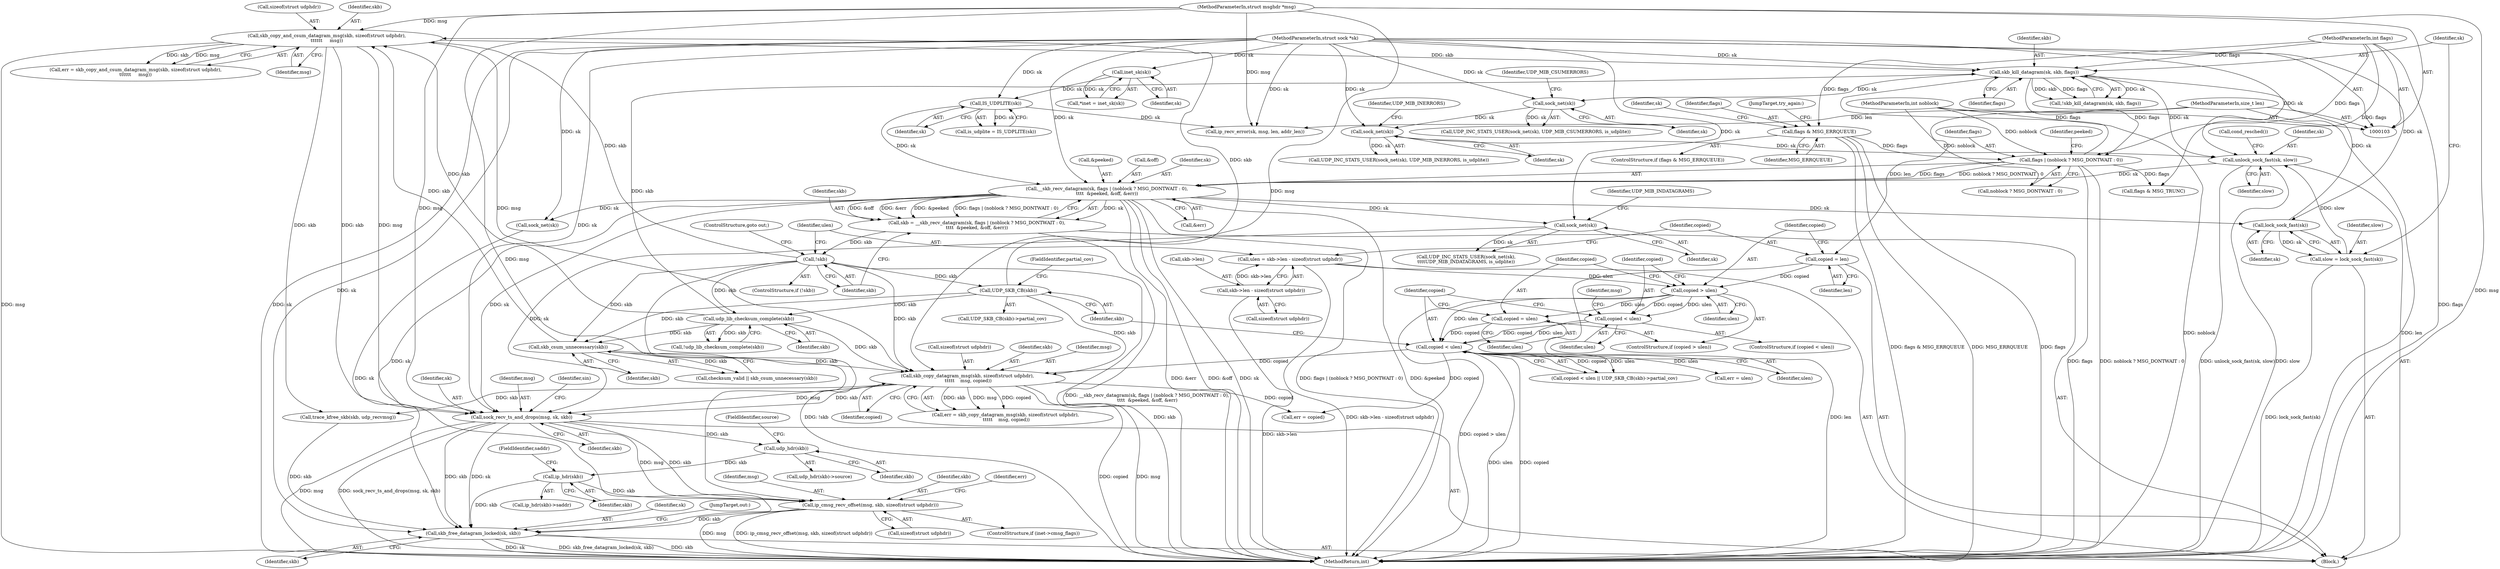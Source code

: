 digraph "0_linux_197c949e7798fbf28cfadc69d9ca0c2abbf93191@API" {
"1000320" [label="(Call,ip_cmsg_recv_offset(msg, skb, sizeof(struct udphdr)))"];
"1000271" [label="(Call,sock_recv_ts_and_drops(msg, sk, skb))"];
"1000230" [label="(Call,skb_copy_and_csum_datagram_msg(skb, sizeof(struct udphdr),\n\t\t\t\t\t\t     msg))"];
"1000163" [label="(Call,!skb)"];
"1000146" [label="(Call,skb = __skb_recv_datagram(sk, flags | (noblock ? MSG_DONTWAIT : 0),\n\t\t\t\t  &peeked, &off, &err))"];
"1000148" [label="(Call,__skb_recv_datagram(sk, flags | (noblock ? MSG_DONTWAIT : 0),\n\t\t\t\t  &peeked, &off, &err))"];
"1000364" [label="(Call,unlock_sock_fast(sk, slow))"];
"1000360" [label="(Call,sock_net(sk))"];
"1000355" [label="(Call,sock_net(sk))"];
"1000349" [label="(Call,skb_kill_datagram(sk, skb, flags))"];
"1000345" [label="(Call,lock_sock_fast(sk))"];
"1000104" [label="(MethodParameterIn,struct sock *sk)"];
"1000207" [label="(Call,udp_lib_checksum_complete(skb))"];
"1000200" [label="(Call,UDP_SKB_CB(skb))"];
"1000150" [label="(Call,flags | (noblock ? MSG_DONTWAIT : 0))"];
"1000136" [label="(Call,flags & MSG_ERRQUEUE)"];
"1000108" [label="(MethodParameterIn,int flags)"];
"1000107" [label="(MethodParameterIn,int noblock)"];
"1000343" [label="(Call,slow = lock_sock_fast(sk))"];
"1000128" [label="(Call,IS_UDPLITE(sk))"];
"1000114" [label="(Call,inet_sk(sk))"];
"1000216" [label="(Call,skb_csum_unnecessary(skb))"];
"1000105" [label="(MethodParameterIn,struct msghdr *msg)"];
"1000220" [label="(Call,skb_copy_datagram_msg(skb, sizeof(struct udphdr),\n \t\t\t\t\t    msg, copied))"];
"1000196" [label="(Call,copied < ulen)"];
"1000181" [label="(Call,copied = ulen)"];
"1000178" [label="(Call,copied > ulen)"];
"1000174" [label="(Call,copied = len)"];
"1000106" [label="(MethodParameterIn,size_t len)"];
"1000166" [label="(Call,ulen = skb->len - sizeof(struct udphdr))"];
"1000168" [label="(Call,skb->len - sizeof(struct udphdr))"];
"1000186" [label="(Call,copied < ulen)"];
"1000267" [label="(Call,sock_net(sk))"];
"1000298" [label="(Call,ip_hdr(skb))"];
"1000288" [label="(Call,udp_hdr(skb))"];
"1000336" [label="(Call,skb_free_datagram_locked(sk, skb))"];
"1000175" [label="(Identifier,copied)"];
"1000354" [label="(Call,UDP_INC_STATS_USER(sock_net(sk), UDP_MIB_CSUMERRORS, is_udplite))"];
"1000195" [label="(Call,copied < ulen || UDP_SKB_CB(skb)->partial_cov)"];
"1000228" [label="(Call,err = skb_copy_and_csum_datagram_msg(skb, sizeof(struct udphdr),\n\t\t\t\t\t\t     msg))"];
"1000180" [label="(Identifier,ulen)"];
"1000272" [label="(Identifier,msg)"];
"1000105" [label="(MethodParameterIn,struct msghdr *msg)"];
"1000140" [label="(Call,ip_recv_error(sk, msg, len, addr_len))"];
"1000267" [label="(Call,sock_net(sk))"];
"1000300" [label="(FieldIdentifier,saddr)"];
"1000266" [label="(Call,UDP_INC_STATS_USER(sock_net(sk),\n\t\t\t\tUDP_MIB_INDATAGRAMS, is_udplite))"];
"1000177" [label="(ControlStructure,if (copied > ulen))"];
"1000258" [label="(Call,sock_net(sk))"];
"1000150" [label="(Call,flags | (noblock ? MSG_DONTWAIT : 0))"];
"1000216" [label="(Call,skb_csum_unnecessary(skb))"];
"1000351" [label="(Identifier,skb)"];
"1000169" [label="(Call,skb->len)"];
"1000106" [label="(MethodParameterIn,size_t len)"];
"1000112" [label="(Call,*inet = inet_sk(sk))"];
"1000198" [label="(Identifier,ulen)"];
"1000297" [label="(Call,ip_hdr(skb)->saddr)"];
"1000145" [label="(JumpTarget,try_again:)"];
"1000276" [label="(Identifier,sin)"];
"1000104" [label="(MethodParameterIn,struct sock *sk)"];
"1000364" [label="(Call,unlock_sock_fast(sk, slow))"];
"1000345" [label="(Call,lock_sock_fast(sk))"];
"1000217" [label="(Identifier,skb)"];
"1000114" [label="(Call,inet_sk(sk))"];
"1000166" [label="(Call,ulen = skb->len - sizeof(struct udphdr))"];
"1000181" [label="(Call,copied = ulen)"];
"1000182" [label="(Identifier,copied)"];
"1000350" [label="(Identifier,sk)"];
"1000320" [label="(Call,ip_cmsg_recv_offset(msg, skb, sizeof(struct udphdr)))"];
"1000344" [label="(Identifier,slow)"];
"1000141" [label="(Identifier,sk)"];
"1000162" [label="(ControlStructure,if (!skb))"];
"1000183" [label="(Identifier,ulen)"];
"1000156" [label="(Call,&peeked)"];
"1000108" [label="(MethodParameterIn,int flags)"];
"1000163" [label="(Call,!skb)"];
"1000325" [label="(Call,err = copied)"];
"1000346" [label="(Identifier,sk)"];
"1000135" [label="(ControlStructure,if (flags & MSG_ERRQUEUE))"];
"1000129" [label="(Identifier,sk)"];
"1000176" [label="(Identifier,len)"];
"1000147" [label="(Identifier,skb)"];
"1000232" [label="(Call,sizeof(struct udphdr))"];
"1000185" [label="(ControlStructure,if (copied < ulen))"];
"1000222" [label="(Call,sizeof(struct udphdr))"];
"1000274" [label="(Identifier,skb)"];
"1000366" [label="(Identifier,slow)"];
"1000298" [label="(Call,ip_hdr(skb))"];
"1000220" [label="(Call,skb_copy_datagram_msg(skb, sizeof(struct udphdr),\n \t\t\t\t\t    msg, copied))"];
"1000128" [label="(Call,IS_UDPLITE(sk))"];
"1000152" [label="(Call,noblock ? MSG_DONTWAIT : 0)"];
"1000207" [label="(Call,udp_lib_checksum_complete(skb))"];
"1000126" [label="(Call,is_udplite = IS_UDPLITE(sk))"];
"1000199" [label="(Call,UDP_SKB_CB(skb)->partial_cov)"];
"1000158" [label="(Call,&off)"];
"1000214" [label="(Call,checksum_valid || skb_csum_unnecessary(skb))"];
"1000137" [label="(Identifier,flags)"];
"1000234" [label="(Identifier,msg)"];
"1000269" [label="(Identifier,UDP_MIB_INDATAGRAMS)"];
"1000191" [label="(Identifier,msg)"];
"1000352" [label="(Identifier,flags)"];
"1000188" [label="(Identifier,ulen)"];
"1000365" [label="(Identifier,sk)"];
"1000337" [label="(Identifier,sk)"];
"1000336" [label="(Call,skb_free_datagram_locked(sk, skb))"];
"1000138" [label="(Identifier,MSG_ERRQUEUE)"];
"1000268" [label="(Identifier,sk)"];
"1000323" [label="(Call,sizeof(struct udphdr))"];
"1000110" [label="(Block,)"];
"1000374" [label="(MethodReturn,int)"];
"1000151" [label="(Identifier,flags)"];
"1000206" [label="(Call,!udp_lib_checksum_complete(skb))"];
"1000164" [label="(Identifier,skb)"];
"1000349" [label="(Call,skb_kill_datagram(sk, skb, flags))"];
"1000356" [label="(Identifier,sk)"];
"1000357" [label="(Identifier,UDP_MIB_CSUMERRORS)"];
"1000165" [label="(ControlStructure,goto out;)"];
"1000107" [label="(MethodParameterIn,int noblock)"];
"1000202" [label="(FieldIdentifier,partial_cov)"];
"1000197" [label="(Identifier,copied)"];
"1000287" [label="(Call,udp_hdr(skb)->source)"];
"1000149" [label="(Identifier,sk)"];
"1000339" [label="(JumpTarget,out:)"];
"1000367" [label="(Call,cond_resched())"];
"1000187" [label="(Identifier,copied)"];
"1000326" [label="(Identifier,err)"];
"1000196" [label="(Call,copied < ulen)"];
"1000225" [label="(Identifier,copied)"];
"1000231" [label="(Identifier,skb)"];
"1000329" [label="(Call,flags & MSG_TRUNC)"];
"1000167" [label="(Identifier,ulen)"];
"1000360" [label="(Call,sock_net(sk))"];
"1000148" [label="(Call,__skb_recv_datagram(sk, flags | (noblock ? MSG_DONTWAIT : 0),\n\t\t\t\t  &peeked, &off, &err))"];
"1000289" [label="(Identifier,skb)"];
"1000146" [label="(Call,skb = __skb_recv_datagram(sk, flags | (noblock ? MSG_DONTWAIT : 0),\n\t\t\t\t  &peeked, &off, &err))"];
"1000338" [label="(Identifier,skb)"];
"1000299" [label="(Identifier,skb)"];
"1000361" [label="(Identifier,sk)"];
"1000157" [label="(Identifier,peeked)"];
"1000321" [label="(Identifier,msg)"];
"1000200" [label="(Call,UDP_SKB_CB(skb))"];
"1000348" [label="(Call,!skb_kill_datagram(sk, skb, flags))"];
"1000316" [label="(ControlStructure,if (inet->cmsg_flags))"];
"1000115" [label="(Identifier,sk)"];
"1000168" [label="(Call,skb->len - sizeof(struct udphdr))"];
"1000273" [label="(Identifier,sk)"];
"1000186" [label="(Call,copied < ulen)"];
"1000136" [label="(Call,flags & MSG_ERRQUEUE)"];
"1000359" [label="(Call,UDP_INC_STATS_USER(sock_net(sk), UDP_MIB_INERRORS, is_udplite))"];
"1000332" [label="(Call,err = ulen)"];
"1000172" [label="(Call,sizeof(struct udphdr))"];
"1000160" [label="(Call,&err)"];
"1000174" [label="(Call,copied = len)"];
"1000355" [label="(Call,sock_net(sk))"];
"1000290" [label="(FieldIdentifier,source)"];
"1000230" [label="(Call,skb_copy_and_csum_datagram_msg(skb, sizeof(struct udphdr),\n\t\t\t\t\t\t     msg))"];
"1000221" [label="(Identifier,skb)"];
"1000271" [label="(Call,sock_recv_ts_and_drops(msg, sk, skb))"];
"1000201" [label="(Identifier,skb)"];
"1000178" [label="(Call,copied > ulen)"];
"1000288" [label="(Call,udp_hdr(skb))"];
"1000224" [label="(Identifier,msg)"];
"1000322" [label="(Identifier,skb)"];
"1000245" [label="(Call,trace_kfree_skb(skb, udp_recvmsg))"];
"1000343" [label="(Call,slow = lock_sock_fast(sk))"];
"1000208" [label="(Identifier,skb)"];
"1000218" [label="(Call,err = skb_copy_datagram_msg(skb, sizeof(struct udphdr),\n \t\t\t\t\t    msg, copied))"];
"1000179" [label="(Identifier,copied)"];
"1000362" [label="(Identifier,UDP_MIB_INERRORS)"];
"1000320" -> "1000316"  [label="AST: "];
"1000320" -> "1000323"  [label="CFG: "];
"1000321" -> "1000320"  [label="AST: "];
"1000322" -> "1000320"  [label="AST: "];
"1000323" -> "1000320"  [label="AST: "];
"1000326" -> "1000320"  [label="CFG: "];
"1000320" -> "1000374"  [label="DDG: msg"];
"1000320" -> "1000374"  [label="DDG: ip_cmsg_recv_offset(msg, skb, sizeof(struct udphdr))"];
"1000271" -> "1000320"  [label="DDG: msg"];
"1000271" -> "1000320"  [label="DDG: skb"];
"1000105" -> "1000320"  [label="DDG: msg"];
"1000298" -> "1000320"  [label="DDG: skb"];
"1000320" -> "1000336"  [label="DDG: skb"];
"1000271" -> "1000110"  [label="AST: "];
"1000271" -> "1000274"  [label="CFG: "];
"1000272" -> "1000271"  [label="AST: "];
"1000273" -> "1000271"  [label="AST: "];
"1000274" -> "1000271"  [label="AST: "];
"1000276" -> "1000271"  [label="CFG: "];
"1000271" -> "1000374"  [label="DDG: msg"];
"1000271" -> "1000374"  [label="DDG: sock_recv_ts_and_drops(msg, sk, skb)"];
"1000230" -> "1000271"  [label="DDG: msg"];
"1000230" -> "1000271"  [label="DDG: skb"];
"1000220" -> "1000271"  [label="DDG: msg"];
"1000220" -> "1000271"  [label="DDG: skb"];
"1000105" -> "1000271"  [label="DDG: msg"];
"1000267" -> "1000271"  [label="DDG: sk"];
"1000148" -> "1000271"  [label="DDG: sk"];
"1000104" -> "1000271"  [label="DDG: sk"];
"1000271" -> "1000288"  [label="DDG: skb"];
"1000271" -> "1000336"  [label="DDG: sk"];
"1000271" -> "1000336"  [label="DDG: skb"];
"1000230" -> "1000228"  [label="AST: "];
"1000230" -> "1000234"  [label="CFG: "];
"1000231" -> "1000230"  [label="AST: "];
"1000232" -> "1000230"  [label="AST: "];
"1000234" -> "1000230"  [label="AST: "];
"1000228" -> "1000230"  [label="CFG: "];
"1000230" -> "1000374"  [label="DDG: msg"];
"1000230" -> "1000220"  [label="DDG: msg"];
"1000230" -> "1000228"  [label="DDG: skb"];
"1000230" -> "1000228"  [label="DDG: msg"];
"1000163" -> "1000230"  [label="DDG: skb"];
"1000200" -> "1000230"  [label="DDG: skb"];
"1000216" -> "1000230"  [label="DDG: skb"];
"1000207" -> "1000230"  [label="DDG: skb"];
"1000105" -> "1000230"  [label="DDG: msg"];
"1000230" -> "1000245"  [label="DDG: skb"];
"1000230" -> "1000349"  [label="DDG: skb"];
"1000163" -> "1000162"  [label="AST: "];
"1000163" -> "1000164"  [label="CFG: "];
"1000164" -> "1000163"  [label="AST: "];
"1000165" -> "1000163"  [label="CFG: "];
"1000167" -> "1000163"  [label="CFG: "];
"1000163" -> "1000374"  [label="DDG: skb"];
"1000163" -> "1000374"  [label="DDG: !skb"];
"1000146" -> "1000163"  [label="DDG: skb"];
"1000163" -> "1000200"  [label="DDG: skb"];
"1000163" -> "1000207"  [label="DDG: skb"];
"1000163" -> "1000216"  [label="DDG: skb"];
"1000163" -> "1000220"  [label="DDG: skb"];
"1000146" -> "1000110"  [label="AST: "];
"1000146" -> "1000148"  [label="CFG: "];
"1000147" -> "1000146"  [label="AST: "];
"1000148" -> "1000146"  [label="AST: "];
"1000164" -> "1000146"  [label="CFG: "];
"1000146" -> "1000374"  [label="DDG: __skb_recv_datagram(sk, flags | (noblock ? MSG_DONTWAIT : 0),\n\t\t\t\t  &peeked, &off, &err)"];
"1000148" -> "1000146"  [label="DDG: sk"];
"1000148" -> "1000146"  [label="DDG: &off"];
"1000148" -> "1000146"  [label="DDG: &err"];
"1000148" -> "1000146"  [label="DDG: &peeked"];
"1000148" -> "1000146"  [label="DDG: flags | (noblock ? MSG_DONTWAIT : 0)"];
"1000148" -> "1000160"  [label="CFG: "];
"1000149" -> "1000148"  [label="AST: "];
"1000150" -> "1000148"  [label="AST: "];
"1000156" -> "1000148"  [label="AST: "];
"1000158" -> "1000148"  [label="AST: "];
"1000160" -> "1000148"  [label="AST: "];
"1000148" -> "1000374"  [label="DDG: &err"];
"1000148" -> "1000374"  [label="DDG: &off"];
"1000148" -> "1000374"  [label="DDG: sk"];
"1000148" -> "1000374"  [label="DDG: flags | (noblock ? MSG_DONTWAIT : 0)"];
"1000148" -> "1000374"  [label="DDG: &peeked"];
"1000364" -> "1000148"  [label="DDG: sk"];
"1000128" -> "1000148"  [label="DDG: sk"];
"1000104" -> "1000148"  [label="DDG: sk"];
"1000150" -> "1000148"  [label="DDG: flags"];
"1000150" -> "1000148"  [label="DDG: noblock ? MSG_DONTWAIT : 0"];
"1000148" -> "1000258"  [label="DDG: sk"];
"1000148" -> "1000267"  [label="DDG: sk"];
"1000148" -> "1000336"  [label="DDG: sk"];
"1000148" -> "1000345"  [label="DDG: sk"];
"1000364" -> "1000110"  [label="AST: "];
"1000364" -> "1000366"  [label="CFG: "];
"1000365" -> "1000364"  [label="AST: "];
"1000366" -> "1000364"  [label="AST: "];
"1000367" -> "1000364"  [label="CFG: "];
"1000364" -> "1000374"  [label="DDG: unlock_sock_fast(sk, slow)"];
"1000364" -> "1000374"  [label="DDG: slow"];
"1000360" -> "1000364"  [label="DDG: sk"];
"1000349" -> "1000364"  [label="DDG: sk"];
"1000104" -> "1000364"  [label="DDG: sk"];
"1000343" -> "1000364"  [label="DDG: slow"];
"1000360" -> "1000359"  [label="AST: "];
"1000360" -> "1000361"  [label="CFG: "];
"1000361" -> "1000360"  [label="AST: "];
"1000362" -> "1000360"  [label="CFG: "];
"1000360" -> "1000359"  [label="DDG: sk"];
"1000355" -> "1000360"  [label="DDG: sk"];
"1000104" -> "1000360"  [label="DDG: sk"];
"1000355" -> "1000354"  [label="AST: "];
"1000355" -> "1000356"  [label="CFG: "];
"1000356" -> "1000355"  [label="AST: "];
"1000357" -> "1000355"  [label="CFG: "];
"1000355" -> "1000354"  [label="DDG: sk"];
"1000349" -> "1000355"  [label="DDG: sk"];
"1000104" -> "1000355"  [label="DDG: sk"];
"1000349" -> "1000348"  [label="AST: "];
"1000349" -> "1000352"  [label="CFG: "];
"1000350" -> "1000349"  [label="AST: "];
"1000351" -> "1000349"  [label="AST: "];
"1000352" -> "1000349"  [label="AST: "];
"1000348" -> "1000349"  [label="CFG: "];
"1000349" -> "1000150"  [label="DDG: flags"];
"1000349" -> "1000348"  [label="DDG: sk"];
"1000349" -> "1000348"  [label="DDG: skb"];
"1000349" -> "1000348"  [label="DDG: flags"];
"1000345" -> "1000349"  [label="DDG: sk"];
"1000104" -> "1000349"  [label="DDG: sk"];
"1000207" -> "1000349"  [label="DDG: skb"];
"1000150" -> "1000349"  [label="DDG: flags"];
"1000108" -> "1000349"  [label="DDG: flags"];
"1000345" -> "1000343"  [label="AST: "];
"1000345" -> "1000346"  [label="CFG: "];
"1000346" -> "1000345"  [label="AST: "];
"1000343" -> "1000345"  [label="CFG: "];
"1000345" -> "1000343"  [label="DDG: sk"];
"1000104" -> "1000345"  [label="DDG: sk"];
"1000104" -> "1000103"  [label="AST: "];
"1000104" -> "1000374"  [label="DDG: sk"];
"1000104" -> "1000114"  [label="DDG: sk"];
"1000104" -> "1000128"  [label="DDG: sk"];
"1000104" -> "1000140"  [label="DDG: sk"];
"1000104" -> "1000258"  [label="DDG: sk"];
"1000104" -> "1000267"  [label="DDG: sk"];
"1000104" -> "1000336"  [label="DDG: sk"];
"1000207" -> "1000206"  [label="AST: "];
"1000207" -> "1000208"  [label="CFG: "];
"1000208" -> "1000207"  [label="AST: "];
"1000206" -> "1000207"  [label="CFG: "];
"1000207" -> "1000206"  [label="DDG: skb"];
"1000200" -> "1000207"  [label="DDG: skb"];
"1000207" -> "1000216"  [label="DDG: skb"];
"1000207" -> "1000220"  [label="DDG: skb"];
"1000200" -> "1000199"  [label="AST: "];
"1000200" -> "1000201"  [label="CFG: "];
"1000201" -> "1000200"  [label="AST: "];
"1000202" -> "1000200"  [label="CFG: "];
"1000200" -> "1000216"  [label="DDG: skb"];
"1000200" -> "1000220"  [label="DDG: skb"];
"1000150" -> "1000152"  [label="CFG: "];
"1000151" -> "1000150"  [label="AST: "];
"1000152" -> "1000150"  [label="AST: "];
"1000157" -> "1000150"  [label="CFG: "];
"1000150" -> "1000374"  [label="DDG: flags"];
"1000150" -> "1000374"  [label="DDG: noblock ? MSG_DONTWAIT : 0"];
"1000136" -> "1000150"  [label="DDG: flags"];
"1000108" -> "1000150"  [label="DDG: flags"];
"1000107" -> "1000150"  [label="DDG: noblock"];
"1000150" -> "1000329"  [label="DDG: flags"];
"1000136" -> "1000135"  [label="AST: "];
"1000136" -> "1000138"  [label="CFG: "];
"1000137" -> "1000136"  [label="AST: "];
"1000138" -> "1000136"  [label="AST: "];
"1000141" -> "1000136"  [label="CFG: "];
"1000145" -> "1000136"  [label="CFG: "];
"1000136" -> "1000374"  [label="DDG: flags & MSG_ERRQUEUE"];
"1000136" -> "1000374"  [label="DDG: MSG_ERRQUEUE"];
"1000136" -> "1000374"  [label="DDG: flags"];
"1000108" -> "1000136"  [label="DDG: flags"];
"1000108" -> "1000103"  [label="AST: "];
"1000108" -> "1000374"  [label="DDG: flags"];
"1000108" -> "1000329"  [label="DDG: flags"];
"1000107" -> "1000103"  [label="AST: "];
"1000107" -> "1000374"  [label="DDG: noblock"];
"1000107" -> "1000152"  [label="DDG: noblock"];
"1000343" -> "1000110"  [label="AST: "];
"1000344" -> "1000343"  [label="AST: "];
"1000350" -> "1000343"  [label="CFG: "];
"1000343" -> "1000374"  [label="DDG: lock_sock_fast(sk)"];
"1000128" -> "1000126"  [label="AST: "];
"1000128" -> "1000129"  [label="CFG: "];
"1000129" -> "1000128"  [label="AST: "];
"1000126" -> "1000128"  [label="CFG: "];
"1000128" -> "1000126"  [label="DDG: sk"];
"1000114" -> "1000128"  [label="DDG: sk"];
"1000128" -> "1000140"  [label="DDG: sk"];
"1000114" -> "1000112"  [label="AST: "];
"1000114" -> "1000115"  [label="CFG: "];
"1000115" -> "1000114"  [label="AST: "];
"1000112" -> "1000114"  [label="CFG: "];
"1000114" -> "1000112"  [label="DDG: sk"];
"1000216" -> "1000214"  [label="AST: "];
"1000216" -> "1000217"  [label="CFG: "];
"1000217" -> "1000216"  [label="AST: "];
"1000214" -> "1000216"  [label="CFG: "];
"1000216" -> "1000214"  [label="DDG: skb"];
"1000216" -> "1000220"  [label="DDG: skb"];
"1000105" -> "1000103"  [label="AST: "];
"1000105" -> "1000374"  [label="DDG: msg"];
"1000105" -> "1000140"  [label="DDG: msg"];
"1000105" -> "1000220"  [label="DDG: msg"];
"1000220" -> "1000218"  [label="AST: "];
"1000220" -> "1000225"  [label="CFG: "];
"1000221" -> "1000220"  [label="AST: "];
"1000222" -> "1000220"  [label="AST: "];
"1000224" -> "1000220"  [label="AST: "];
"1000225" -> "1000220"  [label="AST: "];
"1000218" -> "1000220"  [label="CFG: "];
"1000220" -> "1000374"  [label="DDG: copied"];
"1000220" -> "1000374"  [label="DDG: msg"];
"1000220" -> "1000218"  [label="DDG: skb"];
"1000220" -> "1000218"  [label="DDG: msg"];
"1000220" -> "1000218"  [label="DDG: copied"];
"1000196" -> "1000220"  [label="DDG: copied"];
"1000220" -> "1000245"  [label="DDG: skb"];
"1000220" -> "1000325"  [label="DDG: copied"];
"1000196" -> "1000195"  [label="AST: "];
"1000196" -> "1000198"  [label="CFG: "];
"1000197" -> "1000196"  [label="AST: "];
"1000198" -> "1000196"  [label="AST: "];
"1000201" -> "1000196"  [label="CFG: "];
"1000195" -> "1000196"  [label="CFG: "];
"1000196" -> "1000374"  [label="DDG: copied"];
"1000196" -> "1000374"  [label="DDG: ulen"];
"1000196" -> "1000195"  [label="DDG: copied"];
"1000196" -> "1000195"  [label="DDG: ulen"];
"1000181" -> "1000196"  [label="DDG: copied"];
"1000186" -> "1000196"  [label="DDG: copied"];
"1000186" -> "1000196"  [label="DDG: ulen"];
"1000178" -> "1000196"  [label="DDG: ulen"];
"1000196" -> "1000325"  [label="DDG: copied"];
"1000196" -> "1000332"  [label="DDG: ulen"];
"1000181" -> "1000177"  [label="AST: "];
"1000181" -> "1000183"  [label="CFG: "];
"1000182" -> "1000181"  [label="AST: "];
"1000183" -> "1000181"  [label="AST: "];
"1000197" -> "1000181"  [label="CFG: "];
"1000178" -> "1000181"  [label="DDG: ulen"];
"1000178" -> "1000177"  [label="AST: "];
"1000178" -> "1000180"  [label="CFG: "];
"1000179" -> "1000178"  [label="AST: "];
"1000180" -> "1000178"  [label="AST: "];
"1000182" -> "1000178"  [label="CFG: "];
"1000187" -> "1000178"  [label="CFG: "];
"1000178" -> "1000374"  [label="DDG: copied > ulen"];
"1000174" -> "1000178"  [label="DDG: copied"];
"1000166" -> "1000178"  [label="DDG: ulen"];
"1000178" -> "1000186"  [label="DDG: copied"];
"1000178" -> "1000186"  [label="DDG: ulen"];
"1000174" -> "1000110"  [label="AST: "];
"1000174" -> "1000176"  [label="CFG: "];
"1000175" -> "1000174"  [label="AST: "];
"1000176" -> "1000174"  [label="AST: "];
"1000179" -> "1000174"  [label="CFG: "];
"1000174" -> "1000374"  [label="DDG: len"];
"1000106" -> "1000174"  [label="DDG: len"];
"1000106" -> "1000103"  [label="AST: "];
"1000106" -> "1000374"  [label="DDG: len"];
"1000106" -> "1000140"  [label="DDG: len"];
"1000166" -> "1000110"  [label="AST: "];
"1000166" -> "1000168"  [label="CFG: "];
"1000167" -> "1000166"  [label="AST: "];
"1000168" -> "1000166"  [label="AST: "];
"1000175" -> "1000166"  [label="CFG: "];
"1000166" -> "1000374"  [label="DDG: skb->len - sizeof(struct udphdr)"];
"1000168" -> "1000166"  [label="DDG: skb->len"];
"1000168" -> "1000172"  [label="CFG: "];
"1000169" -> "1000168"  [label="AST: "];
"1000172" -> "1000168"  [label="AST: "];
"1000168" -> "1000374"  [label="DDG: skb->len"];
"1000186" -> "1000185"  [label="AST: "];
"1000186" -> "1000188"  [label="CFG: "];
"1000187" -> "1000186"  [label="AST: "];
"1000188" -> "1000186"  [label="AST: "];
"1000191" -> "1000186"  [label="CFG: "];
"1000197" -> "1000186"  [label="CFG: "];
"1000267" -> "1000266"  [label="AST: "];
"1000267" -> "1000268"  [label="CFG: "];
"1000268" -> "1000267"  [label="AST: "];
"1000269" -> "1000267"  [label="CFG: "];
"1000267" -> "1000266"  [label="DDG: sk"];
"1000298" -> "1000297"  [label="AST: "];
"1000298" -> "1000299"  [label="CFG: "];
"1000299" -> "1000298"  [label="AST: "];
"1000300" -> "1000298"  [label="CFG: "];
"1000288" -> "1000298"  [label="DDG: skb"];
"1000298" -> "1000336"  [label="DDG: skb"];
"1000288" -> "1000287"  [label="AST: "];
"1000288" -> "1000289"  [label="CFG: "];
"1000289" -> "1000288"  [label="AST: "];
"1000290" -> "1000288"  [label="CFG: "];
"1000336" -> "1000110"  [label="AST: "];
"1000336" -> "1000338"  [label="CFG: "];
"1000337" -> "1000336"  [label="AST: "];
"1000338" -> "1000336"  [label="AST: "];
"1000339" -> "1000336"  [label="CFG: "];
"1000336" -> "1000374"  [label="DDG: skb_free_datagram_locked(sk, skb)"];
"1000336" -> "1000374"  [label="DDG: skb"];
"1000336" -> "1000374"  [label="DDG: sk"];
"1000258" -> "1000336"  [label="DDG: sk"];
"1000245" -> "1000336"  [label="DDG: skb"];
}
